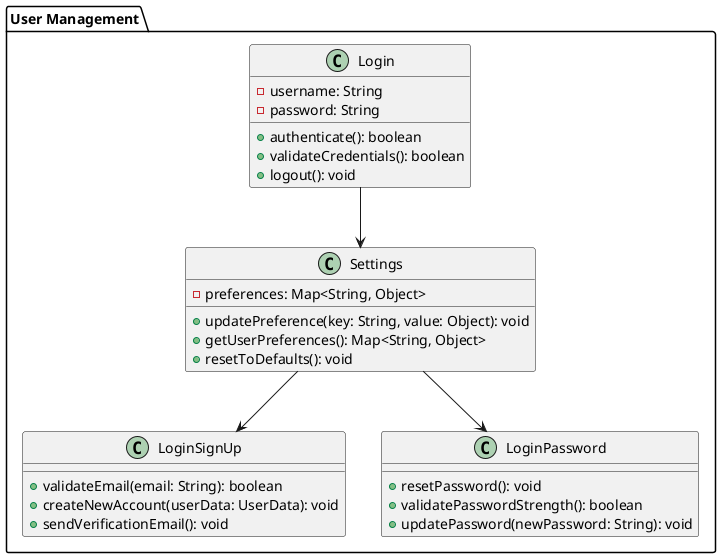 @startuml

package "User Management" {
    class Login {
        -username: String
        -password: String
        +authenticate(): boolean
        +validateCredentials(): boolean
        +logout(): void
    }
    
    class LoginSignUp {
        +validateEmail(email: String): boolean
        +createNewAccount(userData: UserData): void
        +sendVerificationEmail(): void
    }
    
    class LoginPassword {
        +resetPassword(): void
        +validatePasswordStrength(): boolean
        +updatePassword(newPassword: String): void
    }
    
    class Settings {
        -preferences: Map<String, Object>
        +updatePreference(key: String, value: Object): void
        +getUserPreferences(): Map<String, Object>
        +resetToDefaults(): void
    }
}

' 关系定义
Settings --> LoginSignUp
Settings --> LoginPassword
Login --> Settings


@enduml 